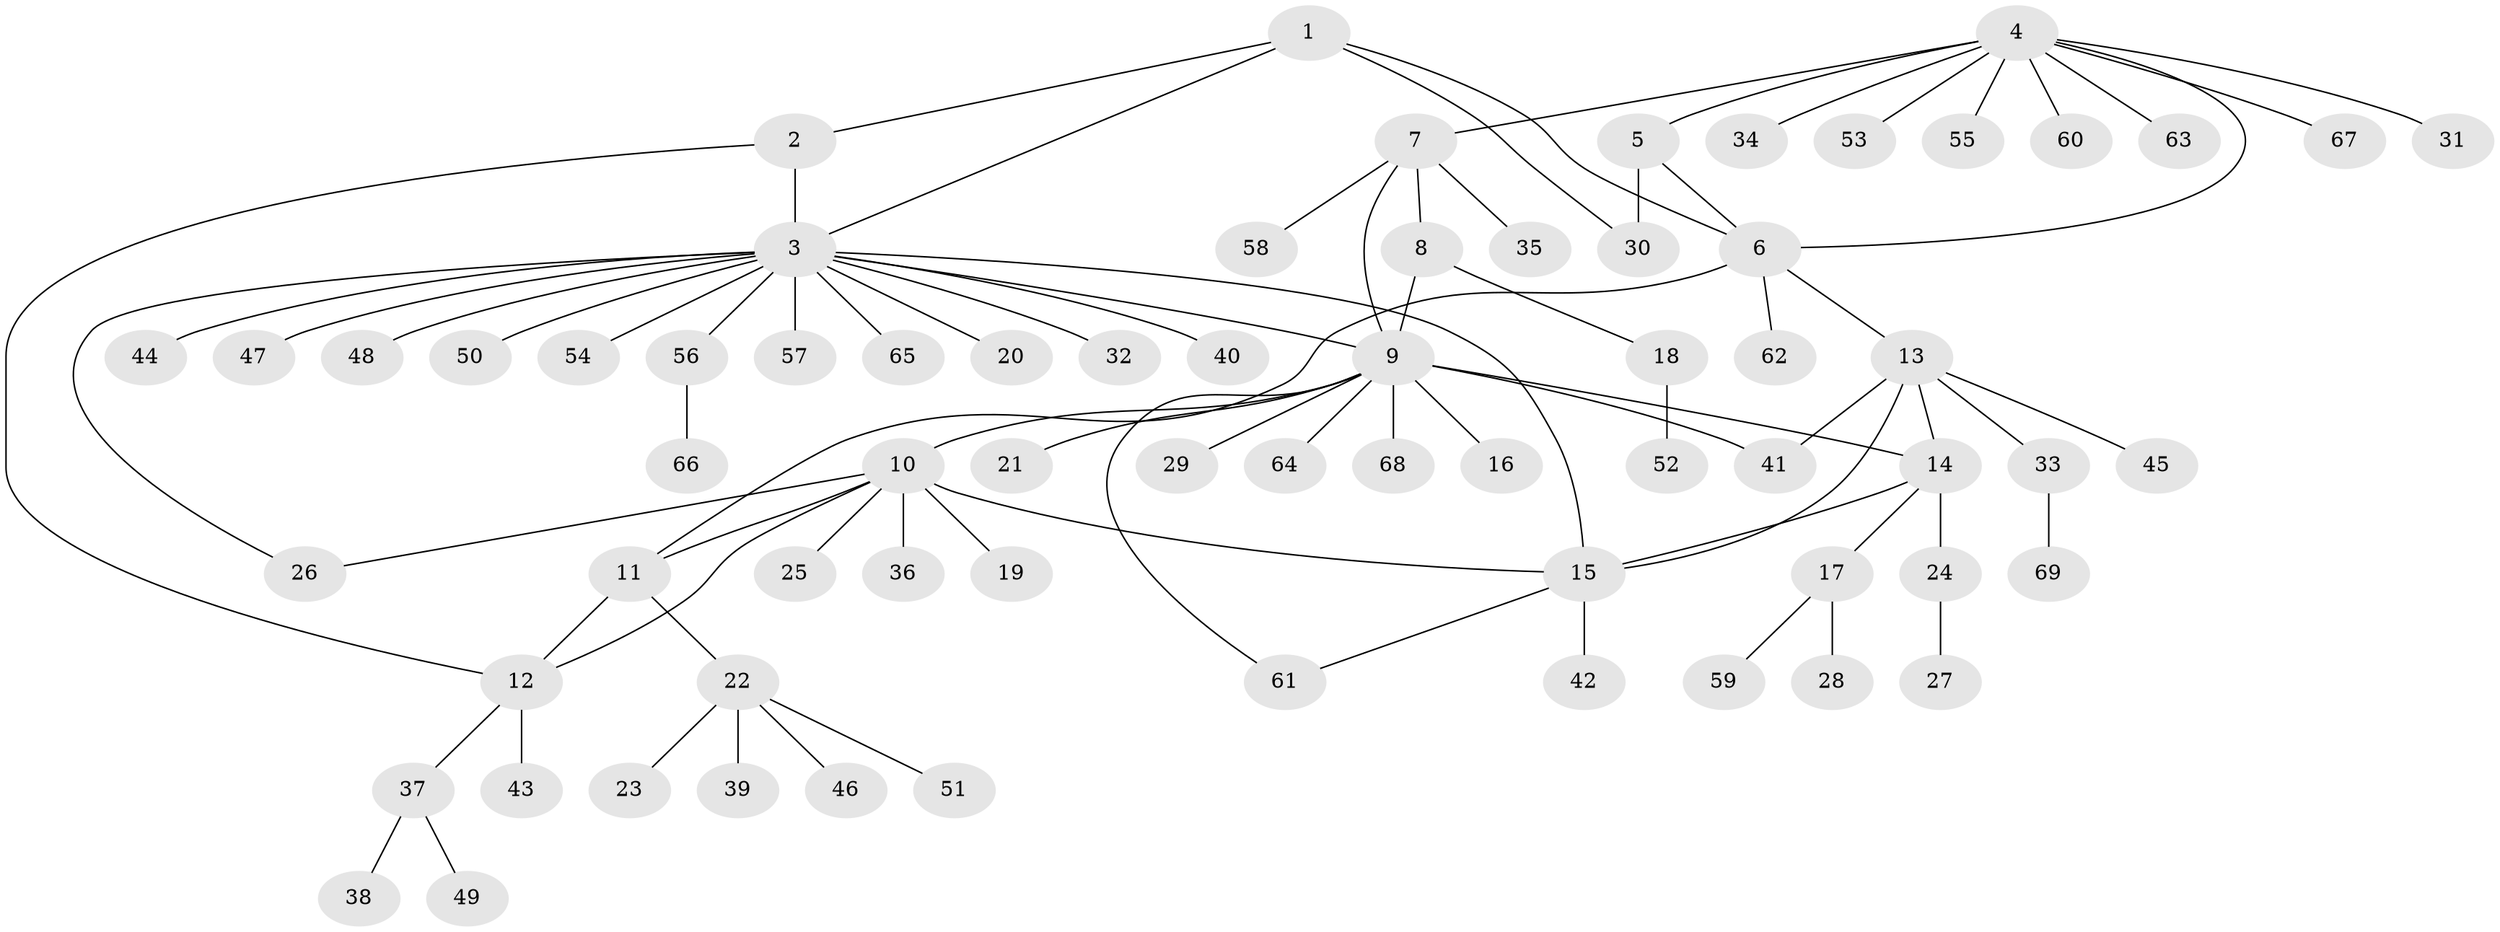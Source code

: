 // coarse degree distribution, {2: 0.05714285714285714, 4: 0.08571428571428572, 1: 0.6285714285714286, 6: 0.02857142857142857, 3: 0.08571428571428572, 5: 0.02857142857142857, 12: 0.02857142857142857, 7: 0.02857142857142857, 9: 0.02857142857142857}
// Generated by graph-tools (version 1.1) at 2025/37/03/04/25 23:37:47]
// undirected, 69 vertices, 83 edges
graph export_dot {
  node [color=gray90,style=filled];
  1;
  2;
  3;
  4;
  5;
  6;
  7;
  8;
  9;
  10;
  11;
  12;
  13;
  14;
  15;
  16;
  17;
  18;
  19;
  20;
  21;
  22;
  23;
  24;
  25;
  26;
  27;
  28;
  29;
  30;
  31;
  32;
  33;
  34;
  35;
  36;
  37;
  38;
  39;
  40;
  41;
  42;
  43;
  44;
  45;
  46;
  47;
  48;
  49;
  50;
  51;
  52;
  53;
  54;
  55;
  56;
  57;
  58;
  59;
  60;
  61;
  62;
  63;
  64;
  65;
  66;
  67;
  68;
  69;
  1 -- 2;
  1 -- 3;
  1 -- 6;
  1 -- 30;
  2 -- 3;
  2 -- 12;
  3 -- 9;
  3 -- 15;
  3 -- 20;
  3 -- 26;
  3 -- 32;
  3 -- 40;
  3 -- 44;
  3 -- 47;
  3 -- 48;
  3 -- 50;
  3 -- 54;
  3 -- 56;
  3 -- 57;
  3 -- 65;
  4 -- 5;
  4 -- 6;
  4 -- 7;
  4 -- 31;
  4 -- 34;
  4 -- 53;
  4 -- 55;
  4 -- 60;
  4 -- 63;
  4 -- 67;
  5 -- 6;
  5 -- 30;
  6 -- 11;
  6 -- 13;
  6 -- 62;
  7 -- 8;
  7 -- 9;
  7 -- 35;
  7 -- 58;
  8 -- 9;
  8 -- 18;
  9 -- 10;
  9 -- 14;
  9 -- 16;
  9 -- 21;
  9 -- 29;
  9 -- 41;
  9 -- 61;
  9 -- 64;
  9 -- 68;
  10 -- 11;
  10 -- 12;
  10 -- 15;
  10 -- 19;
  10 -- 25;
  10 -- 26;
  10 -- 36;
  11 -- 12;
  11 -- 22;
  12 -- 37;
  12 -- 43;
  13 -- 14;
  13 -- 15;
  13 -- 33;
  13 -- 41;
  13 -- 45;
  14 -- 15;
  14 -- 17;
  14 -- 24;
  15 -- 42;
  15 -- 61;
  17 -- 28;
  17 -- 59;
  18 -- 52;
  22 -- 23;
  22 -- 39;
  22 -- 46;
  22 -- 51;
  24 -- 27;
  33 -- 69;
  37 -- 38;
  37 -- 49;
  56 -- 66;
}
